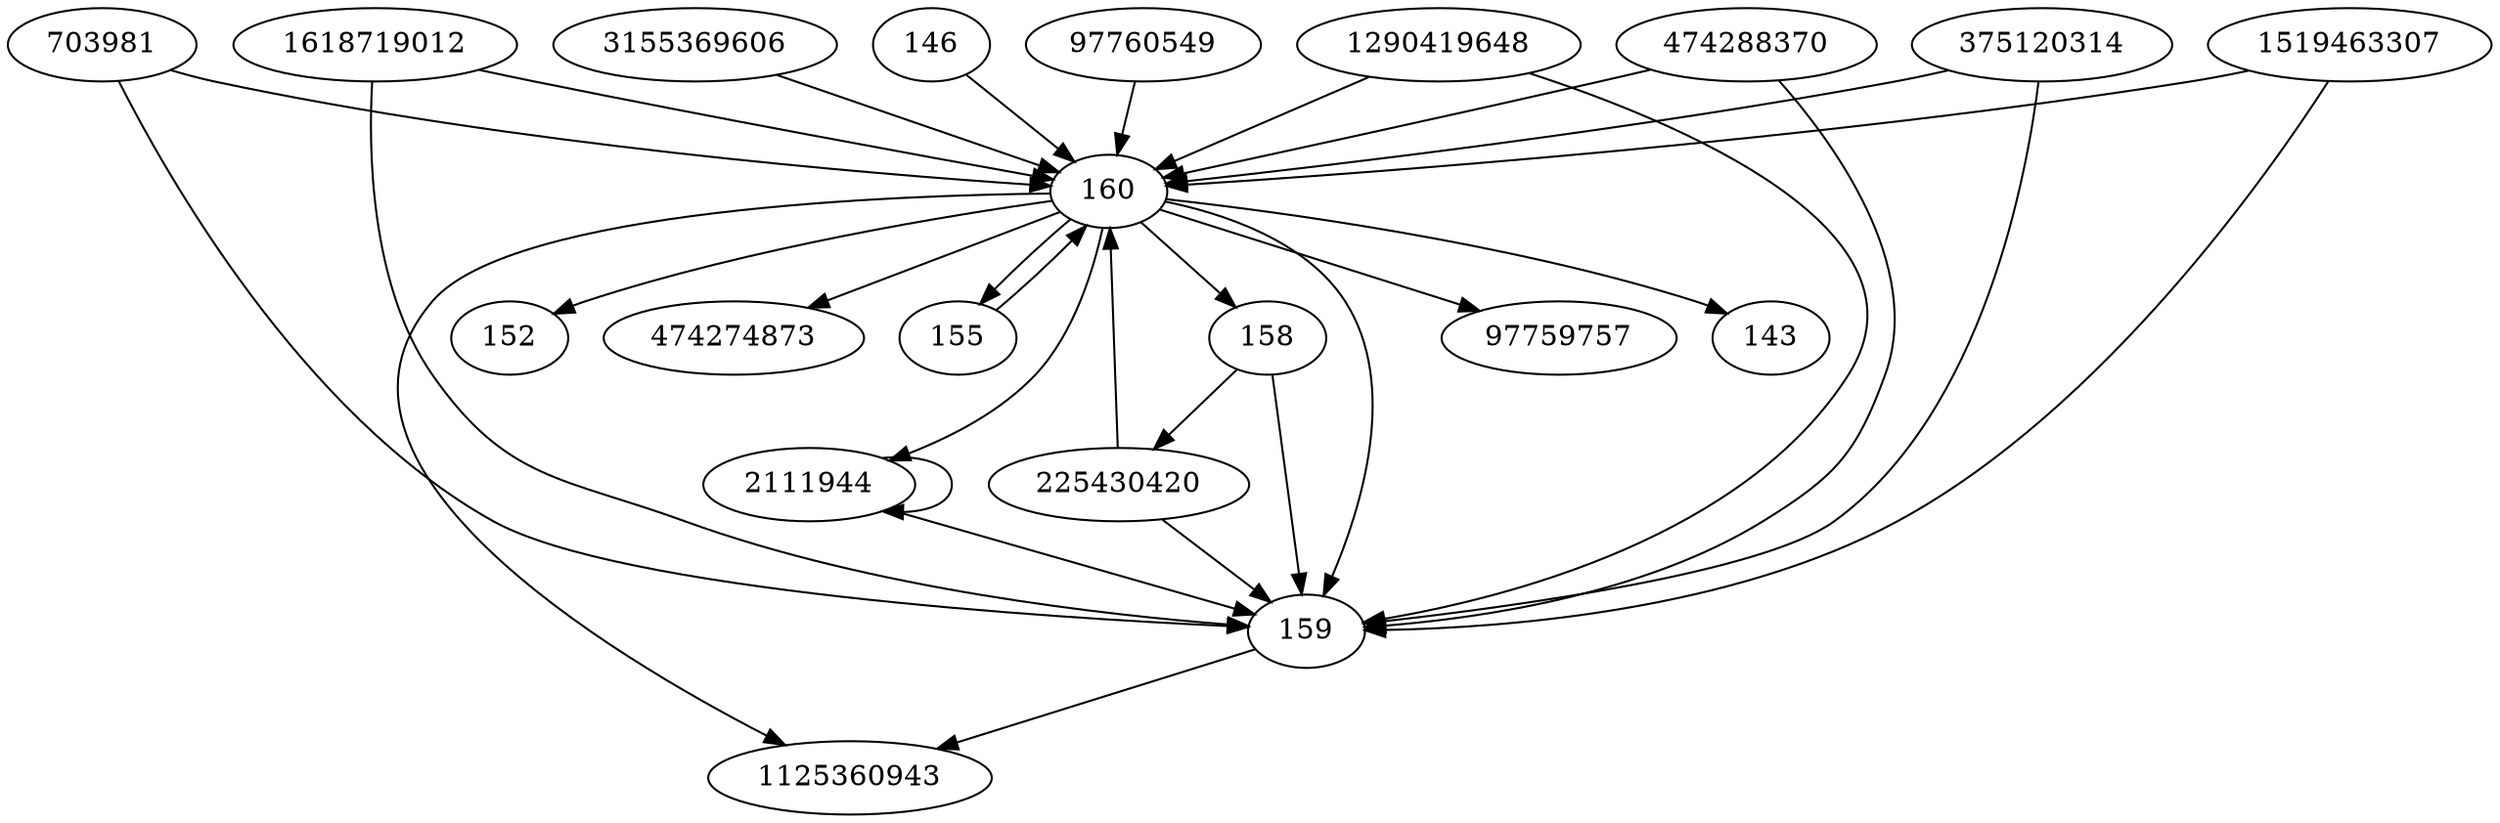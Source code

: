 digraph  {
1290419648;
160;
1618719012;
97760549;
3155369606;
2111944;
1519463307;
703981;
97759757;
1125360943;
143;
474288370;
146;
225430420;
152;
474274873;
375120314;
155;
158;
159;
1290419648 -> 159;
1290419648 -> 160;
160 -> 152;
160 -> 97759757;
160 -> 159;
160 -> 2111944;
160 -> 158;
160 -> 474274873;
160 -> 1125360943;
160 -> 155;
160 -> 143;
1618719012 -> 159;
1618719012 -> 160;
97760549 -> 160;
3155369606 -> 160;
2111944 -> 159;
2111944 -> 2111944;
1519463307 -> 159;
1519463307 -> 160;
703981 -> 159;
703981 -> 160;
474288370 -> 159;
474288370 -> 160;
146 -> 160;
225430420 -> 159;
225430420 -> 160;
375120314 -> 160;
375120314 -> 159;
155 -> 160;
158 -> 225430420;
158 -> 159;
159 -> 1125360943;
}
